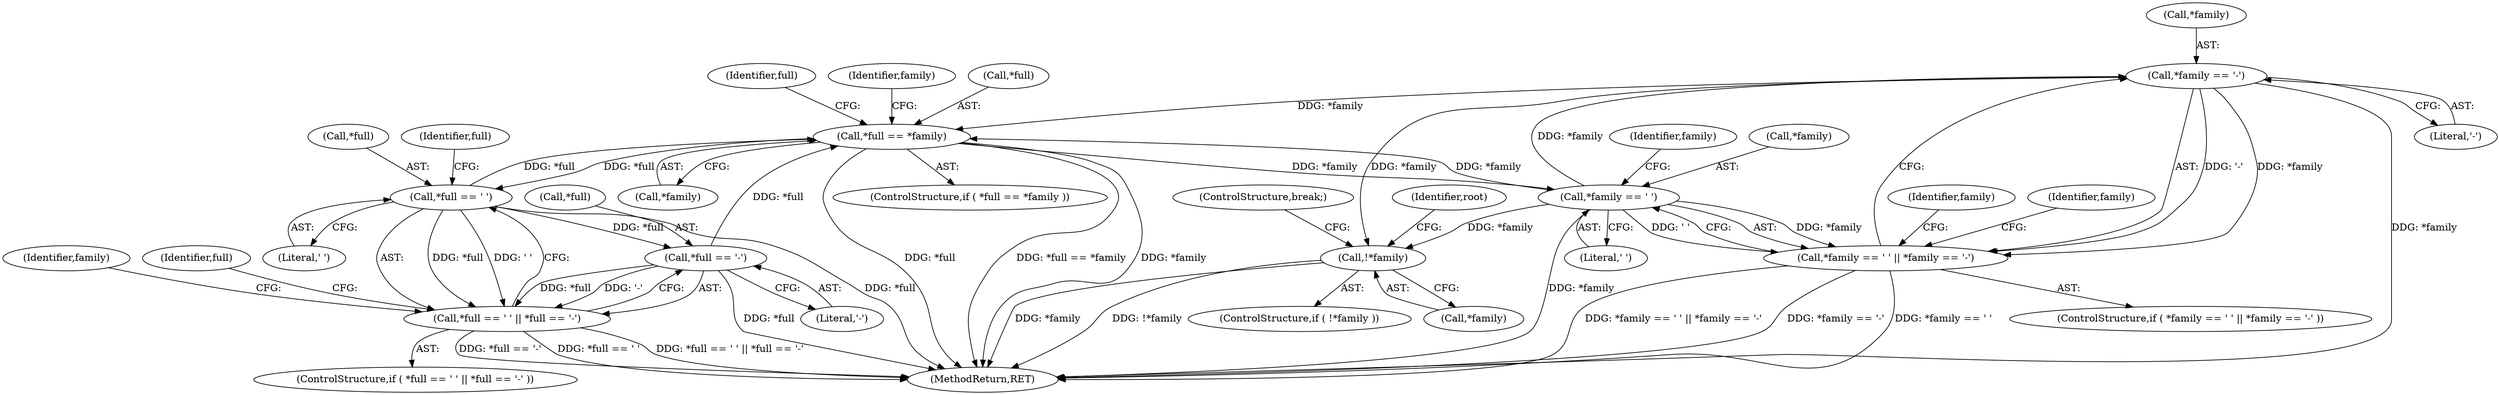digraph "0_savannah_42fcd6693ec7bd6ffc65ddc63e74287a65dda669@pointer" {
"1000345" [label="(Call,*family == '-')"];
"1000341" [label="(Call,*family == ' ')"];
"1000314" [label="(Call,*full == *family)"];
"1000332" [label="(Call,*full == '-')"];
"1000328" [label="(Call,*full == ' ')"];
"1000345" [label="(Call,*family == '-')"];
"1000327" [label="(Call,*full == ' ' || *full == '-')"];
"1000340" [label="(Call,*family == ' ' || *family == '-')"];
"1000354" [label="(Call,!*family)"];
"1000354" [label="(Call,!*family)"];
"1000340" [label="(Call,*family == ' ' || *family == '-')"];
"1000331" [label="(Literal,' ')"];
"1000326" [label="(ControlStructure,if ( *full == ' ' || *full == '-' ))"];
"1000315" [label="(Call,*full)"];
"1000317" [label="(Call,*family)"];
"1000328" [label="(Call,*full == ' ')"];
"1000334" [label="(Identifier,full)"];
"1000339" [label="(ControlStructure,if ( *family == ' ' || *family == '-' ))"];
"1000314" [label="(Call,*full == *family)"];
"1000330" [label="(Identifier,full)"];
"1000348" [label="(Literal,'-')"];
"1000345" [label="(Call,*family == '-')"];
"1000329" [label="(Call,*full)"];
"1000350" [label="(Identifier,family)"];
"1000341" [label="(Call,*family == ' ')"];
"1000344" [label="(Literal,' ')"];
"1000346" [label="(Call,*family)"];
"1000359" [label="(Identifier,root)"];
"1000327" [label="(Call,*full == ' ' || *full == '-')"];
"1000343" [label="(Identifier,family)"];
"1000347" [label="(Identifier,family)"];
"1000313" [label="(ControlStructure,if ( *full == *family ))"];
"1000335" [label="(Literal,'-')"];
"1000337" [label="(Identifier,full)"];
"1000355" [label="(Call,*family)"];
"1000321" [label="(Identifier,family)"];
"1000356" [label="(Identifier,family)"];
"1000362" [label="(ControlStructure,break;)"];
"1000353" [label="(ControlStructure,if ( !*family ))"];
"1000332" [label="(Call,*full == '-')"];
"1000434" [label="(MethodReturn,RET)"];
"1000333" [label="(Call,*full)"];
"1000342" [label="(Call,*family)"];
"1000345" -> "1000340"  [label="AST: "];
"1000345" -> "1000348"  [label="CFG: "];
"1000346" -> "1000345"  [label="AST: "];
"1000348" -> "1000345"  [label="AST: "];
"1000340" -> "1000345"  [label="CFG: "];
"1000345" -> "1000434"  [label="DDG: *family"];
"1000345" -> "1000314"  [label="DDG: *family"];
"1000345" -> "1000340"  [label="DDG: *family"];
"1000345" -> "1000340"  [label="DDG: '-'"];
"1000341" -> "1000345"  [label="DDG: *family"];
"1000345" -> "1000354"  [label="DDG: *family"];
"1000341" -> "1000340"  [label="AST: "];
"1000341" -> "1000344"  [label="CFG: "];
"1000342" -> "1000341"  [label="AST: "];
"1000344" -> "1000341"  [label="AST: "];
"1000347" -> "1000341"  [label="CFG: "];
"1000340" -> "1000341"  [label="CFG: "];
"1000341" -> "1000434"  [label="DDG: *family"];
"1000341" -> "1000314"  [label="DDG: *family"];
"1000341" -> "1000340"  [label="DDG: *family"];
"1000341" -> "1000340"  [label="DDG: ' '"];
"1000314" -> "1000341"  [label="DDG: *family"];
"1000341" -> "1000354"  [label="DDG: *family"];
"1000314" -> "1000313"  [label="AST: "];
"1000314" -> "1000317"  [label="CFG: "];
"1000315" -> "1000314"  [label="AST: "];
"1000317" -> "1000314"  [label="AST: "];
"1000321" -> "1000314"  [label="CFG: "];
"1000330" -> "1000314"  [label="CFG: "];
"1000314" -> "1000434"  [label="DDG: *full"];
"1000314" -> "1000434"  [label="DDG: *full == *family"];
"1000314" -> "1000434"  [label="DDG: *family"];
"1000332" -> "1000314"  [label="DDG: *full"];
"1000328" -> "1000314"  [label="DDG: *full"];
"1000314" -> "1000328"  [label="DDG: *full"];
"1000332" -> "1000327"  [label="AST: "];
"1000332" -> "1000335"  [label="CFG: "];
"1000333" -> "1000332"  [label="AST: "];
"1000335" -> "1000332"  [label="AST: "];
"1000327" -> "1000332"  [label="CFG: "];
"1000332" -> "1000434"  [label="DDG: *full"];
"1000332" -> "1000327"  [label="DDG: *full"];
"1000332" -> "1000327"  [label="DDG: '-'"];
"1000328" -> "1000332"  [label="DDG: *full"];
"1000328" -> "1000327"  [label="AST: "];
"1000328" -> "1000331"  [label="CFG: "];
"1000329" -> "1000328"  [label="AST: "];
"1000331" -> "1000328"  [label="AST: "];
"1000334" -> "1000328"  [label="CFG: "];
"1000327" -> "1000328"  [label="CFG: "];
"1000328" -> "1000434"  [label="DDG: *full"];
"1000328" -> "1000327"  [label="DDG: *full"];
"1000328" -> "1000327"  [label="DDG: ' '"];
"1000327" -> "1000326"  [label="AST: "];
"1000337" -> "1000327"  [label="CFG: "];
"1000343" -> "1000327"  [label="CFG: "];
"1000327" -> "1000434"  [label="DDG: *full == '-'"];
"1000327" -> "1000434"  [label="DDG: *full == ' '"];
"1000327" -> "1000434"  [label="DDG: *full == ' ' || *full == '-'"];
"1000340" -> "1000339"  [label="AST: "];
"1000350" -> "1000340"  [label="CFG: "];
"1000356" -> "1000340"  [label="CFG: "];
"1000340" -> "1000434"  [label="DDG: *family == ' ' || *family == '-'"];
"1000340" -> "1000434"  [label="DDG: *family == '-'"];
"1000340" -> "1000434"  [label="DDG: *family == ' '"];
"1000354" -> "1000353"  [label="AST: "];
"1000354" -> "1000355"  [label="CFG: "];
"1000355" -> "1000354"  [label="AST: "];
"1000359" -> "1000354"  [label="CFG: "];
"1000362" -> "1000354"  [label="CFG: "];
"1000354" -> "1000434"  [label="DDG: !*family"];
"1000354" -> "1000434"  [label="DDG: *family"];
}
